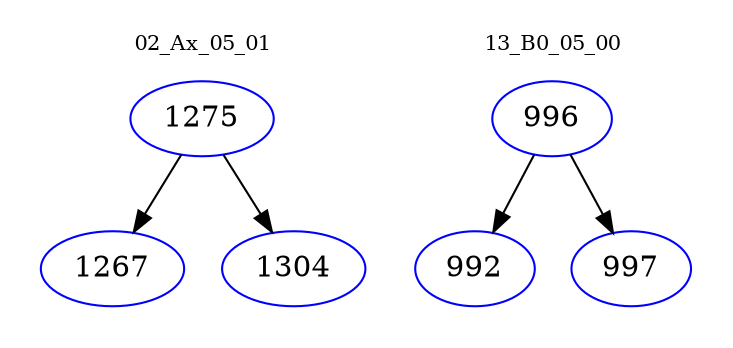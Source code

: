 digraph{
subgraph cluster_0 {
color = white
label = "02_Ax_05_01";
fontsize=10;
T0_1275 [label="1275", color="blue"]
T0_1275 -> T0_1267 [color="black"]
T0_1267 [label="1267", color="blue"]
T0_1275 -> T0_1304 [color="black"]
T0_1304 [label="1304", color="blue"]
}
subgraph cluster_1 {
color = white
label = "13_B0_05_00";
fontsize=10;
T1_996 [label="996", color="blue"]
T1_996 -> T1_992 [color="black"]
T1_992 [label="992", color="blue"]
T1_996 -> T1_997 [color="black"]
T1_997 [label="997", color="blue"]
}
}
